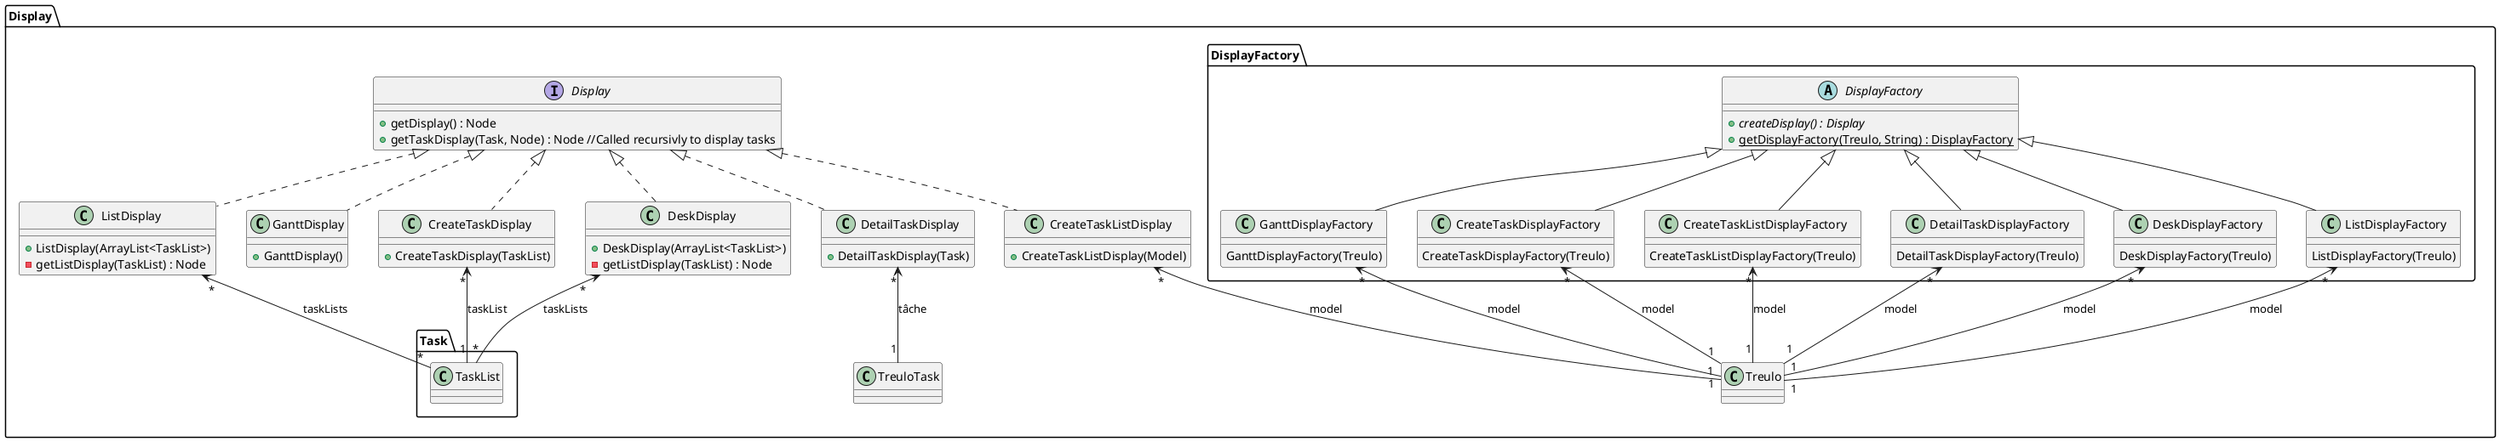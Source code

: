 @startuml

package Display {
  interface Display {
    +getDisplay() : Node
    +getTaskDisplay(Task, Node) : Node //Called recursivly to display tasks
  }

  class DeskDisplay implements Display {
    +DeskDisplay(ArrayList<TaskList>)
    -getListDisplay(TaskList) : Node
  }
  DeskDisplay "*" <-- "*" Task.TaskList : taskLists

  class ListDisplay implements Display {
    +ListDisplay(ArrayList<TaskList>)
    -getListDisplay(TaskList) : Node
  }
  ListDisplay "*" <-- "*" Task.TaskList : taskLists

  class GanttDisplay implements Display {
    +GanttDisplay()
  }

  class CreateTaskDisplay implements Display {
      +CreateTaskDisplay(TaskList)
    }
  CreateTaskDisplay "*" <-- "1" Task.TaskList : taskList

  class CreateTaskListDisplay implements Display {
        +CreateTaskListDisplay(Model)
      }
  CreateTaskListDisplay "*" <-- "1" Treulo : model

  class DetailTaskDisplay implements Display {
          +DetailTaskDisplay(Task)
        }
  DetailTaskDisplay "*" <-- "1" TreuloTask : tâche

  package DisplayFactory {
    abstract class DisplayFactory {
      +{abstract} createDisplay() : Display
      +{static} getDisplayFactory(Treulo, String) : DisplayFactory
    }

    class DeskDisplayFactory extends DisplayFactory{
      DeskDisplayFactory(Treulo)
    }
    DeskDisplayFactory "*" <-- "1" Treulo : model

    class ListDisplayFactory extends DisplayFactory{
      ListDisplayFactory(Treulo)
    }
    ListDisplayFactory "*" <-- "1" Treulo : model

    class GanttDisplayFactory extends DisplayFactory{
      GanttDisplayFactory(Treulo)
    }
    GanttDisplayFactory "*" <-- "1" Treulo : model

    class CreateTaskDisplayFactory extends DisplayFactory{
          CreateTaskDisplayFactory(Treulo)
        }
    CreateTaskDisplayFactory "*" <-- "1" Treulo : model

    class CreateTaskListDisplayFactory extends DisplayFactory{
              CreateTaskListDisplayFactory(Treulo)
            }
        CreateTaskListDisplayFactory "*" <-- "1" Treulo : model
    class DetailTaskDisplayFactory extends DisplayFactory{
              DetailTaskDisplayFactory(Treulo)
            }
    DetailTaskDisplayFactory "*" <-- "1" Treulo : model
  }
}

@enduml